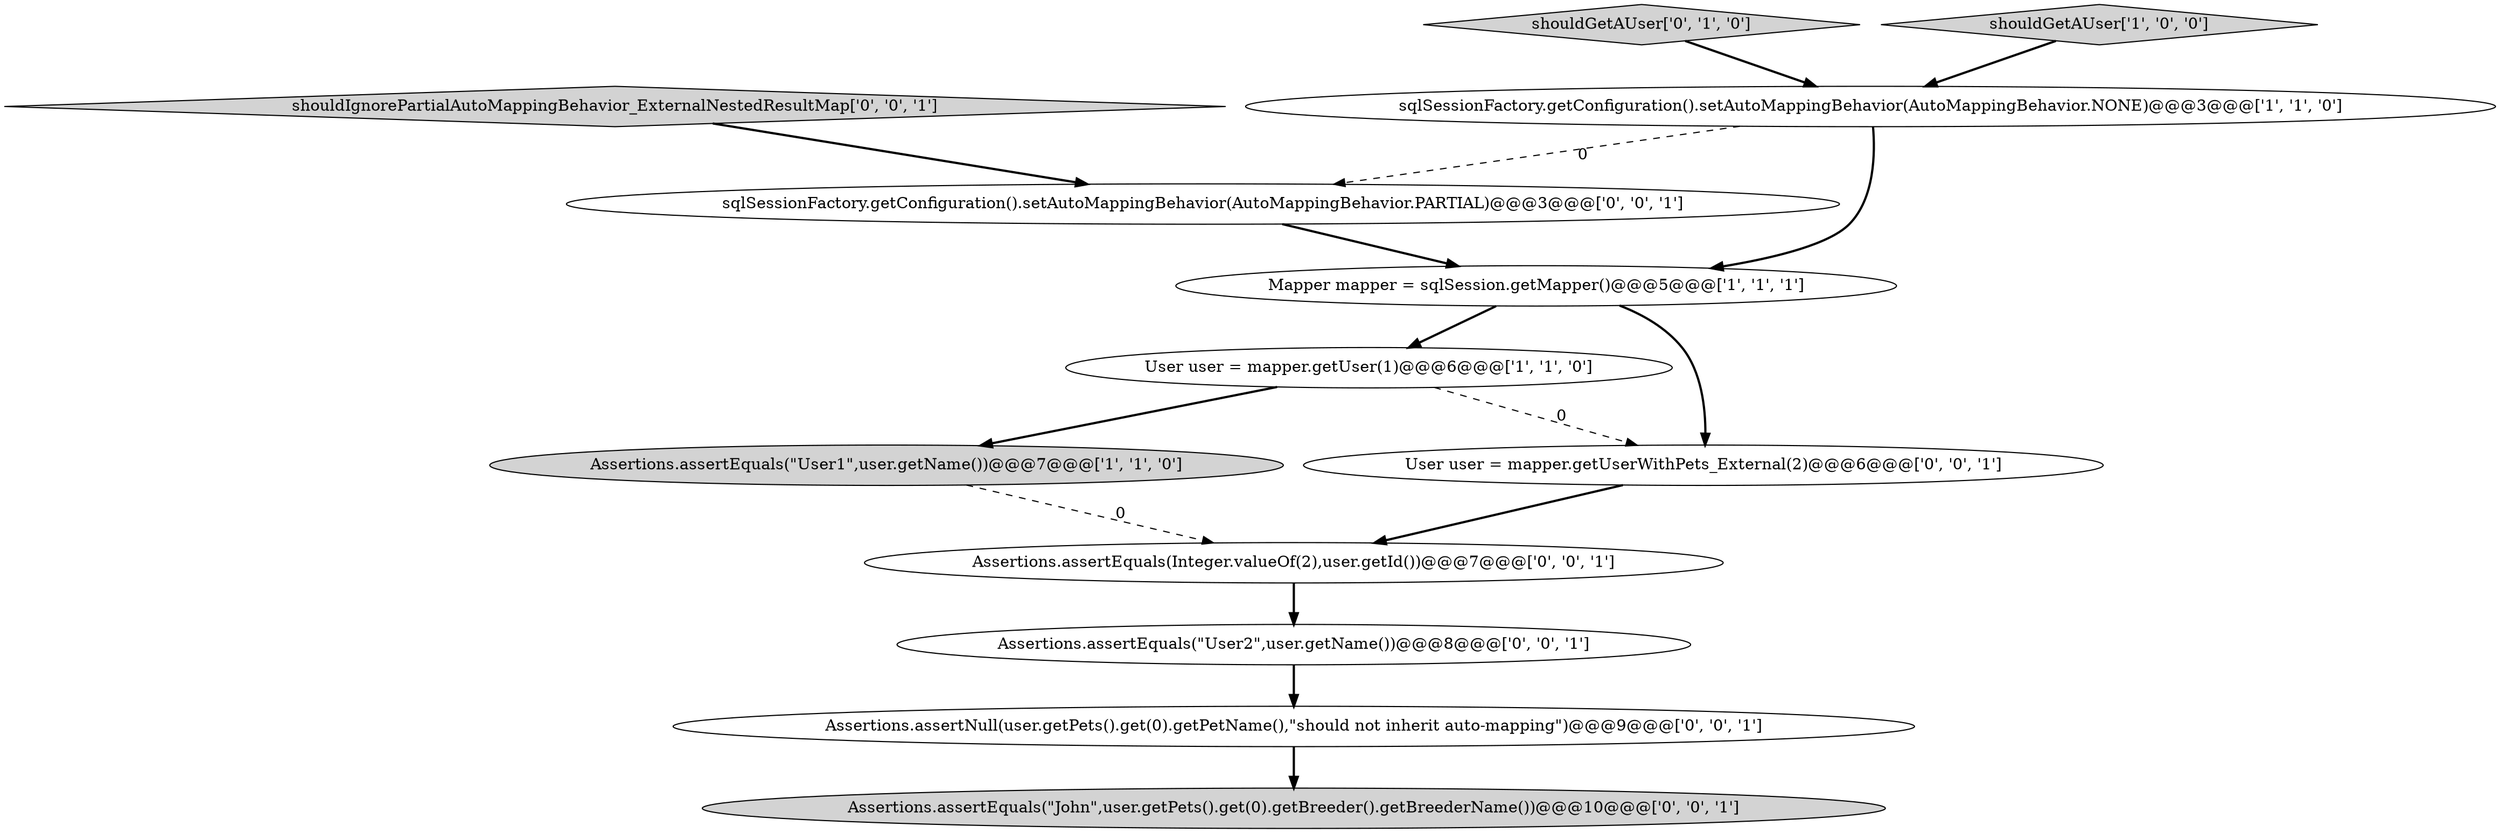 digraph {
4 [style = filled, label = "Assertions.assertEquals(\"User1\",user.getName())@@@7@@@['1', '1', '0']", fillcolor = lightgray, shape = ellipse image = "AAA0AAABBB1BBB"];
1 [style = filled, label = "Mapper mapper = sqlSession.getMapper()@@@5@@@['1', '1', '1']", fillcolor = white, shape = ellipse image = "AAA0AAABBB1BBB"];
9 [style = filled, label = "shouldIgnorePartialAutoMappingBehavior_ExternalNestedResultMap['0', '0', '1']", fillcolor = lightgray, shape = diamond image = "AAA0AAABBB3BBB"];
8 [style = filled, label = "Assertions.assertNull(user.getPets().get(0).getPetName(),\"should not inherit auto-mapping\")@@@9@@@['0', '0', '1']", fillcolor = white, shape = ellipse image = "AAA0AAABBB3BBB"];
3 [style = filled, label = "User user = mapper.getUser(1)@@@6@@@['1', '1', '0']", fillcolor = white, shape = ellipse image = "AAA0AAABBB1BBB"];
2 [style = filled, label = "sqlSessionFactory.getConfiguration().setAutoMappingBehavior(AutoMappingBehavior.NONE)@@@3@@@['1', '1', '0']", fillcolor = white, shape = ellipse image = "AAA0AAABBB1BBB"];
6 [style = filled, label = "sqlSessionFactory.getConfiguration().setAutoMappingBehavior(AutoMappingBehavior.PARTIAL)@@@3@@@['0', '0', '1']", fillcolor = white, shape = ellipse image = "AAA0AAABBB3BBB"];
12 [style = filled, label = "Assertions.assertEquals(\"John\",user.getPets().get(0).getBreeder().getBreederName())@@@10@@@['0', '0', '1']", fillcolor = lightgray, shape = ellipse image = "AAA0AAABBB3BBB"];
10 [style = filled, label = "Assertions.assertEquals(Integer.valueOf(2),user.getId())@@@7@@@['0', '0', '1']", fillcolor = white, shape = ellipse image = "AAA0AAABBB3BBB"];
5 [style = filled, label = "shouldGetAUser['0', '1', '0']", fillcolor = lightgray, shape = diamond image = "AAA0AAABBB2BBB"];
11 [style = filled, label = "Assertions.assertEquals(\"User2\",user.getName())@@@8@@@['0', '0', '1']", fillcolor = white, shape = ellipse image = "AAA0AAABBB3BBB"];
0 [style = filled, label = "shouldGetAUser['1', '0', '0']", fillcolor = lightgray, shape = diamond image = "AAA0AAABBB1BBB"];
7 [style = filled, label = "User user = mapper.getUserWithPets_External(2)@@@6@@@['0', '0', '1']", fillcolor = white, shape = ellipse image = "AAA0AAABBB3BBB"];
1->3 [style = bold, label=""];
6->1 [style = bold, label=""];
11->8 [style = bold, label=""];
5->2 [style = bold, label=""];
4->10 [style = dashed, label="0"];
7->10 [style = bold, label=""];
3->4 [style = bold, label=""];
1->7 [style = bold, label=""];
2->1 [style = bold, label=""];
8->12 [style = bold, label=""];
3->7 [style = dashed, label="0"];
9->6 [style = bold, label=""];
0->2 [style = bold, label=""];
10->11 [style = bold, label=""];
2->6 [style = dashed, label="0"];
}
